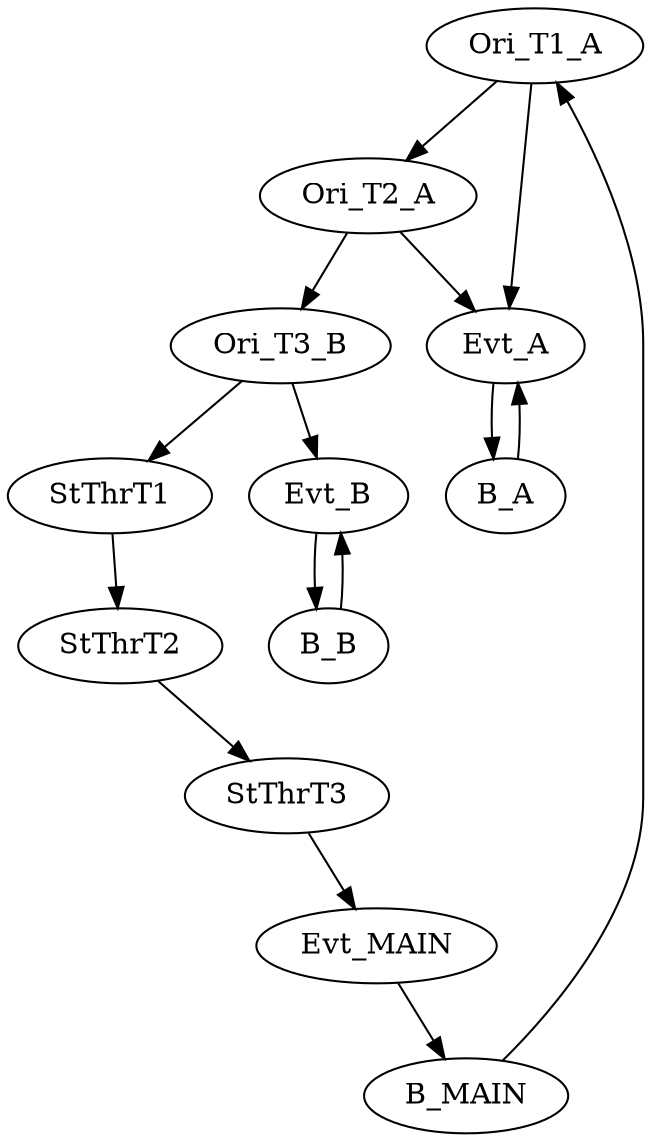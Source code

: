 # Notes for origin.dot

//~ Mit saft-ctl snoop sehe ich jede Sekunde 4 timing messages nachdem das Pattern MAIN gestartet wurde.
//~ Zuerst kommt eine msg mit evtno=3, dann zwei msgs mit evtno=2, 1µs später, davon eine delayed. 20µs später eine msg mit evtno=1.
//~ tperiod=1s in Block B_MAIN bestimmt den Takt von einer Sekunde. tperiod von B_A und B_B spielen keine Rolle.
//~ Die Verzögerung für evtno=2 von 1µs wird durch toffs=1000 bestimmt, entsprechend für evtno=1 durch toffs=20000.
//~ Was bewirken toffs und startoffs bei den 3 startthread Nodes?

//~ Start of pattern A or pattern B generates one tmsg with evtno=2 or evtno=3, repectively.

digraph g {
name="Test_Origin_and_Start_Thread"

graph []
edge  [type=defdst]

subgraph cpu1 {
  node  [cpu=1 fillcolor=white style=filled]

  Ori_T1_A  [type=origin pattern=MAIN patentry=1 toffs=0 thread=1]
  Ori_T2_A  [type=origin pattern=MAIN patentry=0 toffs=0 thread=2]
  Ori_T3_B  [type=origin pattern=MAIN patentry=0 toffs=0 thread=3]

  StThrT1   [type=startthread pattern=MAIN patentry=0 toffs=  235 startoffs=0 thread="0x2"]
  StThrT2   [type=startthread pattern=MAIN patentry=0 toffs=  235 startoffs=10000000 thread="0x4"]
  StThrT3   [type=startthread pattern=MAIN patentry=0 toffs=10000 startoffs=0 thread="0x8"]

  Evt_MAIN  [type=tmsg pattern=MAIN patentry=0 toffs=20000 fid=1 evtno=1 par=1]
  B_MAIN    [type=block pattern=MAIN patexit=1 tperiod=1000000000 qlo=1]

  Evt_A     [type=tmsg pattern=A patentry=1 toffs=1000 fid=1 evtno=2 par=2]
  B_A       [type=block pattern=A patexit=1 tperiod=100000000 qlo=1]

  Evt_B     [type=tmsg pattern=B patentry=1 toffs=0 fid=1 evtno=3 par=3]
  B_B       [type=block pattern=B patexit=1 tperiod=100000000 qlo=1]

  Ori_T1_A -> Ori_T2_A -> Ori_T3_B -> StThrT1 -> StThrT2 -> StThrT3 -> Evt_MAIN   -> B_MAIN -> Ori_T1_A

  Evt_A -> B_A -> Evt_A
  Evt_B -> B_B -> Evt_B

  Ori_T1_A -> Evt_A [type=origindst]
  Ori_T2_A -> Evt_A [type=origindst]
  Ori_T3_B -> Evt_B [type=origindst]

}
}
